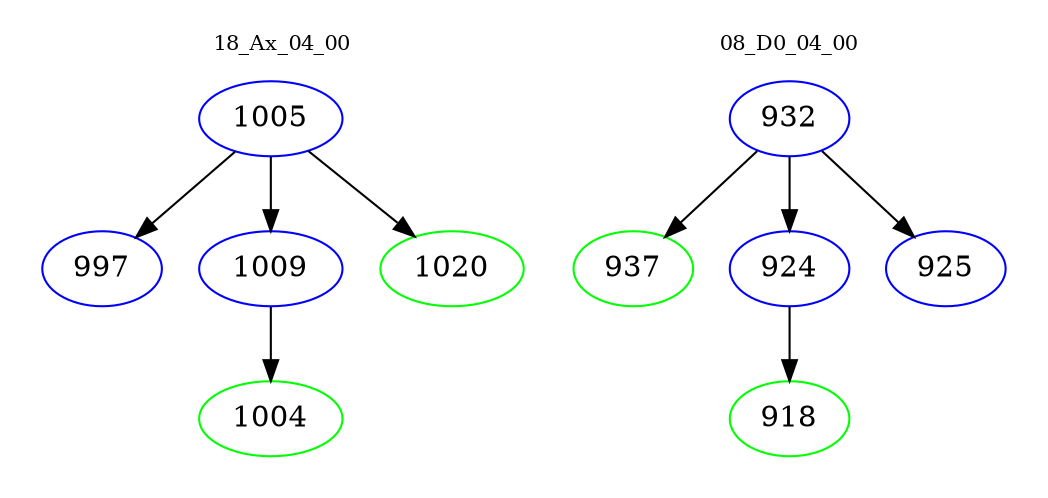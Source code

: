 digraph{
subgraph cluster_0 {
color = white
label = "18_Ax_04_00";
fontsize=10;
T0_1005 [label="1005", color="blue"]
T0_1005 -> T0_997 [color="black"]
T0_997 [label="997", color="blue"]
T0_1005 -> T0_1009 [color="black"]
T0_1009 [label="1009", color="blue"]
T0_1009 -> T0_1004 [color="black"]
T0_1004 [label="1004", color="green"]
T0_1005 -> T0_1020 [color="black"]
T0_1020 [label="1020", color="green"]
}
subgraph cluster_1 {
color = white
label = "08_D0_04_00";
fontsize=10;
T1_932 [label="932", color="blue"]
T1_932 -> T1_937 [color="black"]
T1_937 [label="937", color="green"]
T1_932 -> T1_924 [color="black"]
T1_924 [label="924", color="blue"]
T1_924 -> T1_918 [color="black"]
T1_918 [label="918", color="green"]
T1_932 -> T1_925 [color="black"]
T1_925 [label="925", color="blue"]
}
}
